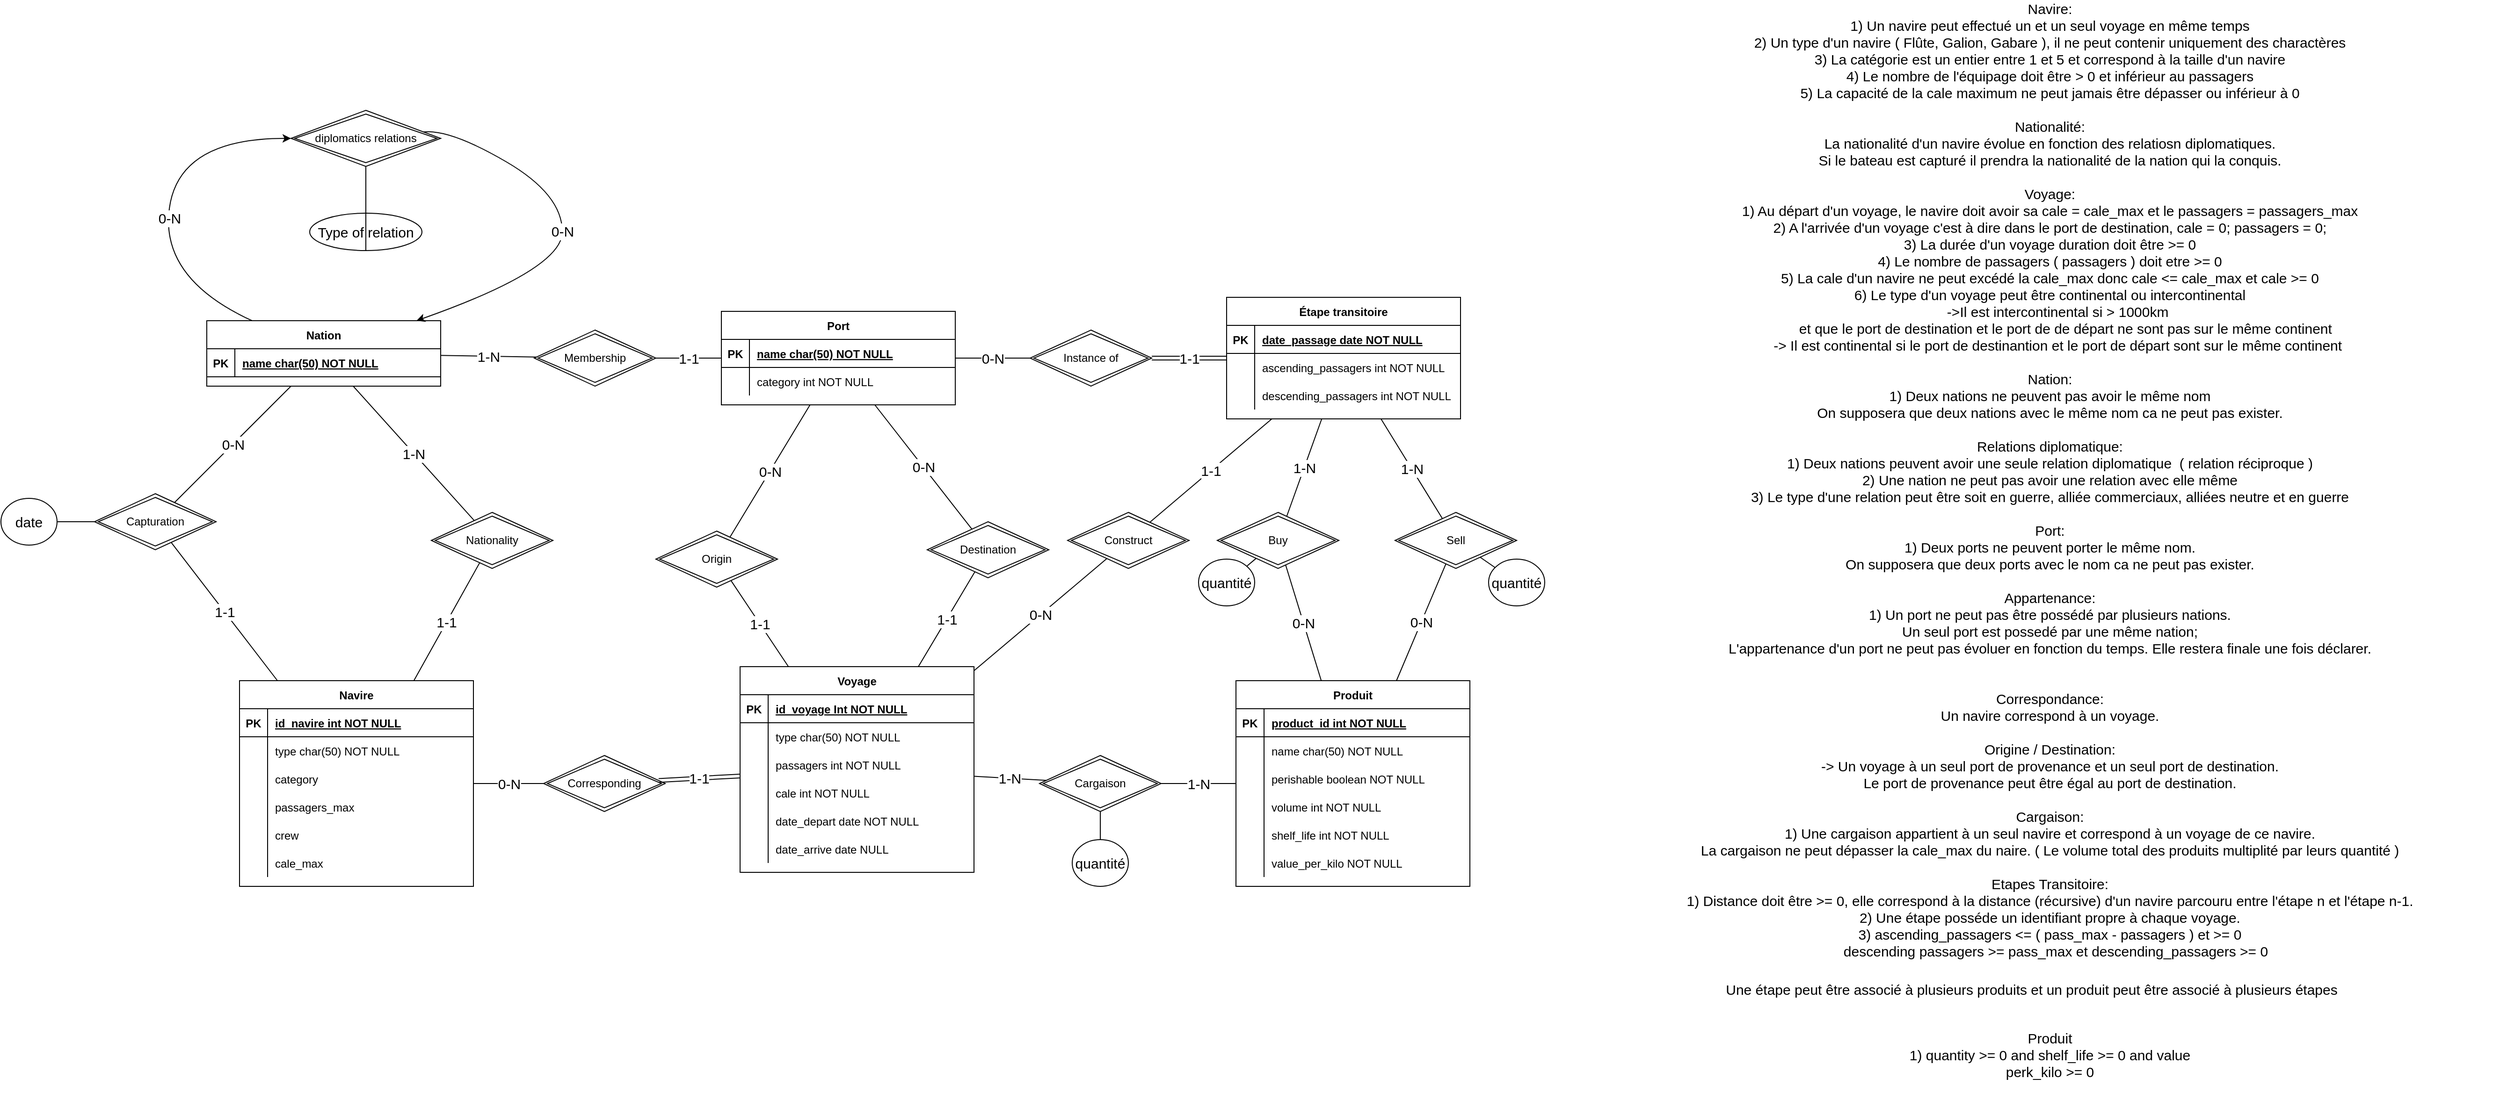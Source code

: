 <mxfile version="17.4.6" type="github">
  <diagram id="R2lEEEUBdFMjLlhIrx00" name="Page-1">
    <mxGraphModel dx="2302" dy="974" grid="1" gridSize="10" guides="1" tooltips="1" connect="1" arrows="1" fold="1" page="0" pageScale="1" pageWidth="850" pageHeight="1100" math="0" shadow="0" extFonts="Permanent Marker^https://fonts.googleapis.com/css?family=Permanent+Marker">
      <root>
        <mxCell id="0" />
        <mxCell id="1" parent="0" />
        <mxCell id="C-vyLk0tnHw3VtMMgP7b-2" value="Produit" style="shape=table;startSize=30;container=1;collapsible=1;childLayout=tableLayout;fixedRows=1;rowLines=0;fontStyle=1;align=center;resizeLast=1;" parent="1" vertex="1">
          <mxGeometry x="1090" y="870" width="250" height="220" as="geometry" />
        </mxCell>
        <mxCell id="C-vyLk0tnHw3VtMMgP7b-3" value="" style="shape=partialRectangle;collapsible=0;dropTarget=0;pointerEvents=0;fillColor=none;points=[[0,0.5],[1,0.5]];portConstraint=eastwest;top=0;left=0;right=0;bottom=1;" parent="C-vyLk0tnHw3VtMMgP7b-2" vertex="1">
          <mxGeometry y="30" width="250" height="30" as="geometry" />
        </mxCell>
        <mxCell id="C-vyLk0tnHw3VtMMgP7b-4" value="PK" style="shape=partialRectangle;overflow=hidden;connectable=0;fillColor=none;top=0;left=0;bottom=0;right=0;fontStyle=1;" parent="C-vyLk0tnHw3VtMMgP7b-3" vertex="1">
          <mxGeometry width="30" height="30" as="geometry">
            <mxRectangle width="30" height="30" as="alternateBounds" />
          </mxGeometry>
        </mxCell>
        <mxCell id="C-vyLk0tnHw3VtMMgP7b-5" value="product_id int NOT NULL " style="shape=partialRectangle;overflow=hidden;connectable=0;fillColor=none;top=0;left=0;bottom=0;right=0;align=left;spacingLeft=6;fontStyle=5;" parent="C-vyLk0tnHw3VtMMgP7b-3" vertex="1">
          <mxGeometry x="30" width="220" height="30" as="geometry">
            <mxRectangle width="220" height="30" as="alternateBounds" />
          </mxGeometry>
        </mxCell>
        <mxCell id="C-vyLk0tnHw3VtMMgP7b-6" value="" style="shape=partialRectangle;collapsible=0;dropTarget=0;pointerEvents=0;fillColor=none;points=[[0,0.5],[1,0.5]];portConstraint=eastwest;top=0;left=0;right=0;bottom=0;" parent="C-vyLk0tnHw3VtMMgP7b-2" vertex="1">
          <mxGeometry y="60" width="250" height="30" as="geometry" />
        </mxCell>
        <mxCell id="C-vyLk0tnHw3VtMMgP7b-7" value="" style="shape=partialRectangle;overflow=hidden;connectable=0;fillColor=none;top=0;left=0;bottom=0;right=0;" parent="C-vyLk0tnHw3VtMMgP7b-6" vertex="1">
          <mxGeometry width="30" height="30" as="geometry">
            <mxRectangle width="30" height="30" as="alternateBounds" />
          </mxGeometry>
        </mxCell>
        <mxCell id="C-vyLk0tnHw3VtMMgP7b-8" value="name char(50) NOT NULL" style="shape=partialRectangle;overflow=hidden;connectable=0;fillColor=none;top=0;left=0;bottom=0;right=0;align=left;spacingLeft=6;" parent="C-vyLk0tnHw3VtMMgP7b-6" vertex="1">
          <mxGeometry x="30" width="220" height="30" as="geometry">
            <mxRectangle width="220" height="30" as="alternateBounds" />
          </mxGeometry>
        </mxCell>
        <mxCell id="C-vyLk0tnHw3VtMMgP7b-9" value="" style="shape=partialRectangle;collapsible=0;dropTarget=0;pointerEvents=0;fillColor=none;points=[[0,0.5],[1,0.5]];portConstraint=eastwest;top=0;left=0;right=0;bottom=0;" parent="C-vyLk0tnHw3VtMMgP7b-2" vertex="1">
          <mxGeometry y="90" width="250" height="30" as="geometry" />
        </mxCell>
        <mxCell id="C-vyLk0tnHw3VtMMgP7b-10" value="" style="shape=partialRectangle;overflow=hidden;connectable=0;fillColor=none;top=0;left=0;bottom=0;right=0;" parent="C-vyLk0tnHw3VtMMgP7b-9" vertex="1">
          <mxGeometry width="30" height="30" as="geometry">
            <mxRectangle width="30" height="30" as="alternateBounds" />
          </mxGeometry>
        </mxCell>
        <mxCell id="C-vyLk0tnHw3VtMMgP7b-11" value="perishable boolean NOT NULL" style="shape=partialRectangle;overflow=hidden;connectable=0;fillColor=none;top=0;left=0;bottom=0;right=0;align=left;spacingLeft=6;" parent="C-vyLk0tnHw3VtMMgP7b-9" vertex="1">
          <mxGeometry x="30" width="220" height="30" as="geometry">
            <mxRectangle width="220" height="30" as="alternateBounds" />
          </mxGeometry>
        </mxCell>
        <mxCell id="wA-Fw6PWU3j-bRVQ1RBi-14" style="shape=partialRectangle;collapsible=0;dropTarget=0;pointerEvents=0;fillColor=none;points=[[0,0.5],[1,0.5]];portConstraint=eastwest;top=0;left=0;right=0;bottom=0;" parent="C-vyLk0tnHw3VtMMgP7b-2" vertex="1">
          <mxGeometry y="120" width="250" height="30" as="geometry" />
        </mxCell>
        <mxCell id="wA-Fw6PWU3j-bRVQ1RBi-15" style="shape=partialRectangle;overflow=hidden;connectable=0;fillColor=none;top=0;left=0;bottom=0;right=0;" parent="wA-Fw6PWU3j-bRVQ1RBi-14" vertex="1">
          <mxGeometry width="30" height="30" as="geometry">
            <mxRectangle width="30" height="30" as="alternateBounds" />
          </mxGeometry>
        </mxCell>
        <mxCell id="wA-Fw6PWU3j-bRVQ1RBi-16" value="volume int NOT NULL" style="shape=partialRectangle;overflow=hidden;connectable=0;fillColor=none;top=0;left=0;bottom=0;right=0;align=left;spacingLeft=6;" parent="wA-Fw6PWU3j-bRVQ1RBi-14" vertex="1">
          <mxGeometry x="30" width="220" height="30" as="geometry">
            <mxRectangle width="220" height="30" as="alternateBounds" />
          </mxGeometry>
        </mxCell>
        <mxCell id="wA-Fw6PWU3j-bRVQ1RBi-17" style="shape=partialRectangle;collapsible=0;dropTarget=0;pointerEvents=0;fillColor=none;points=[[0,0.5],[1,0.5]];portConstraint=eastwest;top=0;left=0;right=0;bottom=0;" parent="C-vyLk0tnHw3VtMMgP7b-2" vertex="1">
          <mxGeometry y="150" width="250" height="30" as="geometry" />
        </mxCell>
        <mxCell id="wA-Fw6PWU3j-bRVQ1RBi-18" style="shape=partialRectangle;overflow=hidden;connectable=0;fillColor=none;top=0;left=0;bottom=0;right=0;" parent="wA-Fw6PWU3j-bRVQ1RBi-17" vertex="1">
          <mxGeometry width="30" height="30" as="geometry">
            <mxRectangle width="30" height="30" as="alternateBounds" />
          </mxGeometry>
        </mxCell>
        <mxCell id="wA-Fw6PWU3j-bRVQ1RBi-19" value="shelf_life int NOT NULL" style="shape=partialRectangle;overflow=hidden;connectable=0;fillColor=none;top=0;left=0;bottom=0;right=0;align=left;spacingLeft=6;" parent="wA-Fw6PWU3j-bRVQ1RBi-17" vertex="1">
          <mxGeometry x="30" width="220" height="30" as="geometry">
            <mxRectangle width="220" height="30" as="alternateBounds" />
          </mxGeometry>
        </mxCell>
        <mxCell id="wA-Fw6PWU3j-bRVQ1RBi-20" style="shape=partialRectangle;collapsible=0;dropTarget=0;pointerEvents=0;fillColor=none;points=[[0,0.5],[1,0.5]];portConstraint=eastwest;top=0;left=0;right=0;bottom=0;" parent="C-vyLk0tnHw3VtMMgP7b-2" vertex="1">
          <mxGeometry y="180" width="250" height="30" as="geometry" />
        </mxCell>
        <mxCell id="wA-Fw6PWU3j-bRVQ1RBi-21" style="shape=partialRectangle;overflow=hidden;connectable=0;fillColor=none;top=0;left=0;bottom=0;right=0;" parent="wA-Fw6PWU3j-bRVQ1RBi-20" vertex="1">
          <mxGeometry width="30" height="30" as="geometry">
            <mxRectangle width="30" height="30" as="alternateBounds" />
          </mxGeometry>
        </mxCell>
        <mxCell id="wA-Fw6PWU3j-bRVQ1RBi-22" value="value_per_kilo NOT NULL" style="shape=partialRectangle;overflow=hidden;connectable=0;fillColor=none;top=0;left=0;bottom=0;right=0;align=left;spacingLeft=6;" parent="wA-Fw6PWU3j-bRVQ1RBi-20" vertex="1">
          <mxGeometry x="30" width="220" height="30" as="geometry">
            <mxRectangle width="220" height="30" as="alternateBounds" />
          </mxGeometry>
        </mxCell>
        <mxCell id="C-vyLk0tnHw3VtMMgP7b-13" value="Voyage" style="shape=table;startSize=30;container=1;collapsible=1;childLayout=tableLayout;fixedRows=1;rowLines=0;fontStyle=1;align=center;resizeLast=1;" parent="1" vertex="1">
          <mxGeometry x="560" y="855" width="250" height="220" as="geometry" />
        </mxCell>
        <mxCell id="C-vyLk0tnHw3VtMMgP7b-14" value="" style="shape=partialRectangle;collapsible=0;dropTarget=0;pointerEvents=0;fillColor=none;points=[[0,0.5],[1,0.5]];portConstraint=eastwest;top=0;left=0;right=0;bottom=1;" parent="C-vyLk0tnHw3VtMMgP7b-13" vertex="1">
          <mxGeometry y="30" width="250" height="30" as="geometry" />
        </mxCell>
        <mxCell id="C-vyLk0tnHw3VtMMgP7b-15" value="PK" style="shape=partialRectangle;overflow=hidden;connectable=0;fillColor=none;top=0;left=0;bottom=0;right=0;fontStyle=1;" parent="C-vyLk0tnHw3VtMMgP7b-14" vertex="1">
          <mxGeometry width="30" height="30" as="geometry">
            <mxRectangle width="30" height="30" as="alternateBounds" />
          </mxGeometry>
        </mxCell>
        <mxCell id="C-vyLk0tnHw3VtMMgP7b-16" value="id_voyage Int NOT NULL" style="shape=partialRectangle;overflow=hidden;connectable=0;fillColor=none;top=0;left=0;bottom=0;right=0;align=left;spacingLeft=6;fontStyle=5;" parent="C-vyLk0tnHw3VtMMgP7b-14" vertex="1">
          <mxGeometry x="30" width="220" height="30" as="geometry">
            <mxRectangle width="220" height="30" as="alternateBounds" />
          </mxGeometry>
        </mxCell>
        <mxCell id="C-vyLk0tnHw3VtMMgP7b-17" value="" style="shape=partialRectangle;collapsible=0;dropTarget=0;pointerEvents=0;fillColor=none;points=[[0,0.5],[1,0.5]];portConstraint=eastwest;top=0;left=0;right=0;bottom=0;" parent="C-vyLk0tnHw3VtMMgP7b-13" vertex="1">
          <mxGeometry y="60" width="250" height="30" as="geometry" />
        </mxCell>
        <mxCell id="C-vyLk0tnHw3VtMMgP7b-18" value="" style="shape=partialRectangle;overflow=hidden;connectable=0;fillColor=none;top=0;left=0;bottom=0;right=0;" parent="C-vyLk0tnHw3VtMMgP7b-17" vertex="1">
          <mxGeometry width="30" height="30" as="geometry">
            <mxRectangle width="30" height="30" as="alternateBounds" />
          </mxGeometry>
        </mxCell>
        <mxCell id="C-vyLk0tnHw3VtMMgP7b-19" value="type char(50) NOT NULL" style="shape=partialRectangle;overflow=hidden;connectable=0;fillColor=none;top=0;left=0;bottom=0;right=0;align=left;spacingLeft=6;" parent="C-vyLk0tnHw3VtMMgP7b-17" vertex="1">
          <mxGeometry x="30" width="220" height="30" as="geometry">
            <mxRectangle width="220" height="30" as="alternateBounds" />
          </mxGeometry>
        </mxCell>
        <mxCell id="wA-Fw6PWU3j-bRVQ1RBi-127" style="shape=partialRectangle;collapsible=0;dropTarget=0;pointerEvents=0;fillColor=none;points=[[0,0.5],[1,0.5]];portConstraint=eastwest;top=0;left=0;right=0;bottom=0;" parent="C-vyLk0tnHw3VtMMgP7b-13" vertex="1">
          <mxGeometry y="90" width="250" height="30" as="geometry" />
        </mxCell>
        <mxCell id="wA-Fw6PWU3j-bRVQ1RBi-128" style="shape=partialRectangle;overflow=hidden;connectable=0;fillColor=none;top=0;left=0;bottom=0;right=0;" parent="wA-Fw6PWU3j-bRVQ1RBi-127" vertex="1">
          <mxGeometry width="30" height="30" as="geometry">
            <mxRectangle width="30" height="30" as="alternateBounds" />
          </mxGeometry>
        </mxCell>
        <mxCell id="wA-Fw6PWU3j-bRVQ1RBi-129" value="passagers int NOT NULL" style="shape=partialRectangle;overflow=hidden;connectable=0;fillColor=none;top=0;left=0;bottom=0;right=0;align=left;spacingLeft=6;" parent="wA-Fw6PWU3j-bRVQ1RBi-127" vertex="1">
          <mxGeometry x="30" width="220" height="30" as="geometry">
            <mxRectangle width="220" height="30" as="alternateBounds" />
          </mxGeometry>
        </mxCell>
        <mxCell id="wA-Fw6PWU3j-bRVQ1RBi-130" style="shape=partialRectangle;collapsible=0;dropTarget=0;pointerEvents=0;fillColor=none;points=[[0,0.5],[1,0.5]];portConstraint=eastwest;top=0;left=0;right=0;bottom=0;" parent="C-vyLk0tnHw3VtMMgP7b-13" vertex="1">
          <mxGeometry y="120" width="250" height="30" as="geometry" />
        </mxCell>
        <mxCell id="wA-Fw6PWU3j-bRVQ1RBi-131" style="shape=partialRectangle;overflow=hidden;connectable=0;fillColor=none;top=0;left=0;bottom=0;right=0;" parent="wA-Fw6PWU3j-bRVQ1RBi-130" vertex="1">
          <mxGeometry width="30" height="30" as="geometry">
            <mxRectangle width="30" height="30" as="alternateBounds" />
          </mxGeometry>
        </mxCell>
        <mxCell id="wA-Fw6PWU3j-bRVQ1RBi-132" value="cale int NOT NULL" style="shape=partialRectangle;overflow=hidden;connectable=0;fillColor=none;top=0;left=0;bottom=0;right=0;align=left;spacingLeft=6;" parent="wA-Fw6PWU3j-bRVQ1RBi-130" vertex="1">
          <mxGeometry x="30" width="220" height="30" as="geometry">
            <mxRectangle width="220" height="30" as="alternateBounds" />
          </mxGeometry>
        </mxCell>
        <mxCell id="AcvyB9s8nXVCZaqWvQod-1" style="shape=partialRectangle;collapsible=0;dropTarget=0;pointerEvents=0;fillColor=none;points=[[0,0.5],[1,0.5]];portConstraint=eastwest;top=0;left=0;right=0;bottom=0;" parent="C-vyLk0tnHw3VtMMgP7b-13" vertex="1">
          <mxGeometry y="150" width="250" height="30" as="geometry" />
        </mxCell>
        <mxCell id="AcvyB9s8nXVCZaqWvQod-2" style="shape=partialRectangle;overflow=hidden;connectable=0;fillColor=none;top=0;left=0;bottom=0;right=0;" parent="AcvyB9s8nXVCZaqWvQod-1" vertex="1">
          <mxGeometry width="30" height="30" as="geometry">
            <mxRectangle width="30" height="30" as="alternateBounds" />
          </mxGeometry>
        </mxCell>
        <mxCell id="AcvyB9s8nXVCZaqWvQod-3" value="date_depart date NOT NULL" style="shape=partialRectangle;overflow=hidden;connectable=0;fillColor=none;top=0;left=0;bottom=0;right=0;align=left;spacingLeft=6;" parent="AcvyB9s8nXVCZaqWvQod-1" vertex="1">
          <mxGeometry x="30" width="220" height="30" as="geometry">
            <mxRectangle width="220" height="30" as="alternateBounds" />
          </mxGeometry>
        </mxCell>
        <mxCell id="AcvyB9s8nXVCZaqWvQod-4" style="shape=partialRectangle;collapsible=0;dropTarget=0;pointerEvents=0;fillColor=none;points=[[0,0.5],[1,0.5]];portConstraint=eastwest;top=0;left=0;right=0;bottom=0;" parent="C-vyLk0tnHw3VtMMgP7b-13" vertex="1">
          <mxGeometry y="180" width="250" height="30" as="geometry" />
        </mxCell>
        <mxCell id="AcvyB9s8nXVCZaqWvQod-5" style="shape=partialRectangle;overflow=hidden;connectable=0;fillColor=none;top=0;left=0;bottom=0;right=0;" parent="AcvyB9s8nXVCZaqWvQod-4" vertex="1">
          <mxGeometry width="30" height="30" as="geometry">
            <mxRectangle width="30" height="30" as="alternateBounds" />
          </mxGeometry>
        </mxCell>
        <mxCell id="AcvyB9s8nXVCZaqWvQod-6" value="date_arrive date NULL" style="shape=partialRectangle;overflow=hidden;connectable=0;fillColor=none;top=0;left=0;bottom=0;right=0;align=left;spacingLeft=6;" parent="AcvyB9s8nXVCZaqWvQod-4" vertex="1">
          <mxGeometry x="30" width="220" height="30" as="geometry">
            <mxRectangle width="220" height="30" as="alternateBounds" />
          </mxGeometry>
        </mxCell>
        <mxCell id="C-vyLk0tnHw3VtMMgP7b-23" value="Navire" style="shape=table;startSize=30;container=1;collapsible=1;childLayout=tableLayout;fixedRows=1;rowLines=0;fontStyle=1;align=center;resizeLast=1;" parent="1" vertex="1">
          <mxGeometry x="25" y="870" width="250" height="220" as="geometry" />
        </mxCell>
        <mxCell id="C-vyLk0tnHw3VtMMgP7b-24" value="" style="shape=partialRectangle;collapsible=0;dropTarget=0;pointerEvents=0;fillColor=none;points=[[0,0.5],[1,0.5]];portConstraint=eastwest;top=0;left=0;right=0;bottom=1;" parent="C-vyLk0tnHw3VtMMgP7b-23" vertex="1">
          <mxGeometry y="30" width="250" height="30" as="geometry" />
        </mxCell>
        <mxCell id="C-vyLk0tnHw3VtMMgP7b-25" value="PK" style="shape=partialRectangle;overflow=hidden;connectable=0;fillColor=none;top=0;left=0;bottom=0;right=0;fontStyle=1;" parent="C-vyLk0tnHw3VtMMgP7b-24" vertex="1">
          <mxGeometry width="30" height="30" as="geometry">
            <mxRectangle width="30" height="30" as="alternateBounds" />
          </mxGeometry>
        </mxCell>
        <mxCell id="C-vyLk0tnHw3VtMMgP7b-26" value="id_navire int NOT NULL " style="shape=partialRectangle;overflow=hidden;connectable=0;fillColor=none;top=0;left=0;bottom=0;right=0;align=left;spacingLeft=6;fontStyle=5;" parent="C-vyLk0tnHw3VtMMgP7b-24" vertex="1">
          <mxGeometry x="30" width="220" height="30" as="geometry">
            <mxRectangle width="220" height="30" as="alternateBounds" />
          </mxGeometry>
        </mxCell>
        <mxCell id="C-vyLk0tnHw3VtMMgP7b-27" value="" style="shape=partialRectangle;collapsible=0;dropTarget=0;pointerEvents=0;fillColor=none;points=[[0,0.5],[1,0.5]];portConstraint=eastwest;top=0;left=0;right=0;bottom=0;" parent="C-vyLk0tnHw3VtMMgP7b-23" vertex="1">
          <mxGeometry y="60" width="250" height="30" as="geometry" />
        </mxCell>
        <mxCell id="C-vyLk0tnHw3VtMMgP7b-28" value="" style="shape=partialRectangle;overflow=hidden;connectable=0;fillColor=none;top=0;left=0;bottom=0;right=0;" parent="C-vyLk0tnHw3VtMMgP7b-27" vertex="1">
          <mxGeometry width="30" height="30" as="geometry">
            <mxRectangle width="30" height="30" as="alternateBounds" />
          </mxGeometry>
        </mxCell>
        <mxCell id="C-vyLk0tnHw3VtMMgP7b-29" value="type char(50) NOT NULL" style="shape=partialRectangle;overflow=hidden;connectable=0;fillColor=none;top=0;left=0;bottom=0;right=0;align=left;spacingLeft=6;" parent="C-vyLk0tnHw3VtMMgP7b-27" vertex="1">
          <mxGeometry x="30" width="220" height="30" as="geometry">
            <mxRectangle width="220" height="30" as="alternateBounds" />
          </mxGeometry>
        </mxCell>
        <mxCell id="wA-Fw6PWU3j-bRVQ1RBi-1" style="shape=partialRectangle;collapsible=0;dropTarget=0;pointerEvents=0;fillColor=none;points=[[0,0.5],[1,0.5]];portConstraint=eastwest;top=0;left=0;right=0;bottom=0;" parent="C-vyLk0tnHw3VtMMgP7b-23" vertex="1">
          <mxGeometry y="90" width="250" height="30" as="geometry" />
        </mxCell>
        <mxCell id="wA-Fw6PWU3j-bRVQ1RBi-2" style="shape=partialRectangle;overflow=hidden;connectable=0;fillColor=none;top=0;left=0;bottom=0;right=0;" parent="wA-Fw6PWU3j-bRVQ1RBi-1" vertex="1">
          <mxGeometry width="30" height="30" as="geometry">
            <mxRectangle width="30" height="30" as="alternateBounds" />
          </mxGeometry>
        </mxCell>
        <mxCell id="wA-Fw6PWU3j-bRVQ1RBi-3" value="category" style="shape=partialRectangle;overflow=hidden;connectable=0;fillColor=none;top=0;left=0;bottom=0;right=0;align=left;spacingLeft=6;" parent="wA-Fw6PWU3j-bRVQ1RBi-1" vertex="1">
          <mxGeometry x="30" width="220" height="30" as="geometry">
            <mxRectangle width="220" height="30" as="alternateBounds" />
          </mxGeometry>
        </mxCell>
        <mxCell id="wA-Fw6PWU3j-bRVQ1RBi-4" style="shape=partialRectangle;collapsible=0;dropTarget=0;pointerEvents=0;fillColor=none;points=[[0,0.5],[1,0.5]];portConstraint=eastwest;top=0;left=0;right=0;bottom=0;" parent="C-vyLk0tnHw3VtMMgP7b-23" vertex="1">
          <mxGeometry y="120" width="250" height="30" as="geometry" />
        </mxCell>
        <mxCell id="wA-Fw6PWU3j-bRVQ1RBi-5" style="shape=partialRectangle;overflow=hidden;connectable=0;fillColor=none;top=0;left=0;bottom=0;right=0;" parent="wA-Fw6PWU3j-bRVQ1RBi-4" vertex="1">
          <mxGeometry width="30" height="30" as="geometry">
            <mxRectangle width="30" height="30" as="alternateBounds" />
          </mxGeometry>
        </mxCell>
        <mxCell id="wA-Fw6PWU3j-bRVQ1RBi-6" value="passagers_max" style="shape=partialRectangle;overflow=hidden;connectable=0;fillColor=none;top=0;left=0;bottom=0;right=0;align=left;spacingLeft=6;" parent="wA-Fw6PWU3j-bRVQ1RBi-4" vertex="1">
          <mxGeometry x="30" width="220" height="30" as="geometry">
            <mxRectangle width="220" height="30" as="alternateBounds" />
          </mxGeometry>
        </mxCell>
        <mxCell id="wA-Fw6PWU3j-bRVQ1RBi-7" style="shape=partialRectangle;collapsible=0;dropTarget=0;pointerEvents=0;fillColor=none;points=[[0,0.5],[1,0.5]];portConstraint=eastwest;top=0;left=0;right=0;bottom=0;" parent="C-vyLk0tnHw3VtMMgP7b-23" vertex="1">
          <mxGeometry y="150" width="250" height="30" as="geometry" />
        </mxCell>
        <mxCell id="wA-Fw6PWU3j-bRVQ1RBi-8" style="shape=partialRectangle;overflow=hidden;connectable=0;fillColor=none;top=0;left=0;bottom=0;right=0;" parent="wA-Fw6PWU3j-bRVQ1RBi-7" vertex="1">
          <mxGeometry width="30" height="30" as="geometry">
            <mxRectangle width="30" height="30" as="alternateBounds" />
          </mxGeometry>
        </mxCell>
        <mxCell id="wA-Fw6PWU3j-bRVQ1RBi-9" value="crew" style="shape=partialRectangle;overflow=hidden;connectable=0;fillColor=none;top=0;left=0;bottom=0;right=0;align=left;spacingLeft=6;" parent="wA-Fw6PWU3j-bRVQ1RBi-7" vertex="1">
          <mxGeometry x="30" width="220" height="30" as="geometry">
            <mxRectangle width="220" height="30" as="alternateBounds" />
          </mxGeometry>
        </mxCell>
        <mxCell id="wA-Fw6PWU3j-bRVQ1RBi-10" style="shape=partialRectangle;collapsible=0;dropTarget=0;pointerEvents=0;fillColor=none;points=[[0,0.5],[1,0.5]];portConstraint=eastwest;top=0;left=0;right=0;bottom=0;" parent="C-vyLk0tnHw3VtMMgP7b-23" vertex="1">
          <mxGeometry y="180" width="250" height="30" as="geometry" />
        </mxCell>
        <mxCell id="wA-Fw6PWU3j-bRVQ1RBi-11" style="shape=partialRectangle;overflow=hidden;connectable=0;fillColor=none;top=0;left=0;bottom=0;right=0;" parent="wA-Fw6PWU3j-bRVQ1RBi-10" vertex="1">
          <mxGeometry width="30" height="30" as="geometry">
            <mxRectangle width="30" height="30" as="alternateBounds" />
          </mxGeometry>
        </mxCell>
        <mxCell id="wA-Fw6PWU3j-bRVQ1RBi-12" value="cale_max" style="shape=partialRectangle;overflow=hidden;connectable=0;fillColor=none;top=0;left=0;bottom=0;right=0;align=left;spacingLeft=6;" parent="wA-Fw6PWU3j-bRVQ1RBi-10" vertex="1">
          <mxGeometry x="30" width="220" height="30" as="geometry">
            <mxRectangle width="220" height="30" as="alternateBounds" />
          </mxGeometry>
        </mxCell>
        <mxCell id="wA-Fw6PWU3j-bRVQ1RBi-26" value="Port" style="shape=table;startSize=30;container=1;collapsible=1;childLayout=tableLayout;fixedRows=1;rowLines=0;fontStyle=1;align=center;resizeLast=1;" parent="1" vertex="1">
          <mxGeometry x="540" y="475" width="250" height="100" as="geometry" />
        </mxCell>
        <mxCell id="wA-Fw6PWU3j-bRVQ1RBi-27" value="" style="shape=partialRectangle;collapsible=0;dropTarget=0;pointerEvents=0;fillColor=none;points=[[0,0.5],[1,0.5]];portConstraint=eastwest;top=0;left=0;right=0;bottom=1;" parent="wA-Fw6PWU3j-bRVQ1RBi-26" vertex="1">
          <mxGeometry y="30" width="250" height="30" as="geometry" />
        </mxCell>
        <mxCell id="wA-Fw6PWU3j-bRVQ1RBi-28" value="PK" style="shape=partialRectangle;overflow=hidden;connectable=0;fillColor=none;top=0;left=0;bottom=0;right=0;fontStyle=1;" parent="wA-Fw6PWU3j-bRVQ1RBi-27" vertex="1">
          <mxGeometry width="30" height="30" as="geometry">
            <mxRectangle width="30" height="30" as="alternateBounds" />
          </mxGeometry>
        </mxCell>
        <mxCell id="wA-Fw6PWU3j-bRVQ1RBi-29" value="name char(50) NOT NULL " style="shape=partialRectangle;overflow=hidden;connectable=0;fillColor=none;top=0;left=0;bottom=0;right=0;align=left;spacingLeft=6;fontStyle=5;" parent="wA-Fw6PWU3j-bRVQ1RBi-27" vertex="1">
          <mxGeometry x="30" width="220" height="30" as="geometry">
            <mxRectangle width="220" height="30" as="alternateBounds" />
          </mxGeometry>
        </mxCell>
        <mxCell id="wA-Fw6PWU3j-bRVQ1RBi-33" value="" style="shape=partialRectangle;collapsible=0;dropTarget=0;pointerEvents=0;fillColor=none;points=[[0,0.5],[1,0.5]];portConstraint=eastwest;top=0;left=0;right=0;bottom=0;" parent="wA-Fw6PWU3j-bRVQ1RBi-26" vertex="1">
          <mxGeometry y="60" width="250" height="30" as="geometry" />
        </mxCell>
        <mxCell id="wA-Fw6PWU3j-bRVQ1RBi-34" value="" style="shape=partialRectangle;overflow=hidden;connectable=0;fillColor=none;top=0;left=0;bottom=0;right=0;" parent="wA-Fw6PWU3j-bRVQ1RBi-33" vertex="1">
          <mxGeometry width="30" height="30" as="geometry">
            <mxRectangle width="30" height="30" as="alternateBounds" />
          </mxGeometry>
        </mxCell>
        <mxCell id="wA-Fw6PWU3j-bRVQ1RBi-35" value="category int NOT NULL" style="shape=partialRectangle;overflow=hidden;connectable=0;fillColor=none;top=0;left=0;bottom=0;right=0;align=left;spacingLeft=6;" parent="wA-Fw6PWU3j-bRVQ1RBi-33" vertex="1">
          <mxGeometry x="30" width="220" height="30" as="geometry">
            <mxRectangle width="220" height="30" as="alternateBounds" />
          </mxGeometry>
        </mxCell>
        <mxCell id="wA-Fw6PWU3j-bRVQ1RBi-36" value="Étape transitoire" style="shape=table;startSize=30;container=1;collapsible=1;childLayout=tableLayout;fixedRows=1;rowLines=0;fontStyle=1;align=center;resizeLast=1;" parent="1" vertex="1">
          <mxGeometry x="1080" y="460" width="250" height="130" as="geometry" />
        </mxCell>
        <mxCell id="wA-Fw6PWU3j-bRVQ1RBi-37" value="" style="shape=partialRectangle;collapsible=0;dropTarget=0;pointerEvents=0;fillColor=none;points=[[0,0.5],[1,0.5]];portConstraint=eastwest;top=0;left=0;right=0;bottom=1;" parent="wA-Fw6PWU3j-bRVQ1RBi-36" vertex="1">
          <mxGeometry y="30" width="250" height="30" as="geometry" />
        </mxCell>
        <mxCell id="wA-Fw6PWU3j-bRVQ1RBi-38" value="PK" style="shape=partialRectangle;overflow=hidden;connectable=0;fillColor=none;top=0;left=0;bottom=0;right=0;fontStyle=1;" parent="wA-Fw6PWU3j-bRVQ1RBi-37" vertex="1">
          <mxGeometry width="30" height="30" as="geometry">
            <mxRectangle width="30" height="30" as="alternateBounds" />
          </mxGeometry>
        </mxCell>
        <mxCell id="wA-Fw6PWU3j-bRVQ1RBi-39" value="date_passage date NOT NULL " style="shape=partialRectangle;overflow=hidden;connectable=0;fillColor=none;top=0;left=0;bottom=0;right=0;align=left;spacingLeft=6;fontStyle=5;" parent="wA-Fw6PWU3j-bRVQ1RBi-37" vertex="1">
          <mxGeometry x="30" width="220" height="30" as="geometry">
            <mxRectangle width="220" height="30" as="alternateBounds" />
          </mxGeometry>
        </mxCell>
        <mxCell id="wA-Fw6PWU3j-bRVQ1RBi-43" value="" style="shape=partialRectangle;collapsible=0;dropTarget=0;pointerEvents=0;fillColor=none;points=[[0,0.5],[1,0.5]];portConstraint=eastwest;top=0;left=0;right=0;bottom=0;" parent="wA-Fw6PWU3j-bRVQ1RBi-36" vertex="1">
          <mxGeometry y="60" width="250" height="30" as="geometry" />
        </mxCell>
        <mxCell id="wA-Fw6PWU3j-bRVQ1RBi-44" value="" style="shape=partialRectangle;overflow=hidden;connectable=0;fillColor=none;top=0;left=0;bottom=0;right=0;" parent="wA-Fw6PWU3j-bRVQ1RBi-43" vertex="1">
          <mxGeometry width="30" height="30" as="geometry">
            <mxRectangle width="30" height="30" as="alternateBounds" />
          </mxGeometry>
        </mxCell>
        <mxCell id="wA-Fw6PWU3j-bRVQ1RBi-45" value="ascending_passagers int NOT NULL" style="shape=partialRectangle;overflow=hidden;connectable=0;fillColor=none;top=0;left=0;bottom=0;right=0;align=left;spacingLeft=6;" parent="wA-Fw6PWU3j-bRVQ1RBi-43" vertex="1">
          <mxGeometry x="30" width="220" height="30" as="geometry">
            <mxRectangle width="220" height="30" as="alternateBounds" />
          </mxGeometry>
        </mxCell>
        <mxCell id="wA-Fw6PWU3j-bRVQ1RBi-46" style="shape=partialRectangle;collapsible=0;dropTarget=0;pointerEvents=0;fillColor=none;points=[[0,0.5],[1,0.5]];portConstraint=eastwest;top=0;left=0;right=0;bottom=0;" parent="wA-Fw6PWU3j-bRVQ1RBi-36" vertex="1">
          <mxGeometry y="90" width="250" height="30" as="geometry" />
        </mxCell>
        <mxCell id="wA-Fw6PWU3j-bRVQ1RBi-47" style="shape=partialRectangle;overflow=hidden;connectable=0;fillColor=none;top=0;left=0;bottom=0;right=0;" parent="wA-Fw6PWU3j-bRVQ1RBi-46" vertex="1">
          <mxGeometry width="30" height="30" as="geometry">
            <mxRectangle width="30" height="30" as="alternateBounds" />
          </mxGeometry>
        </mxCell>
        <mxCell id="wA-Fw6PWU3j-bRVQ1RBi-48" value="descending_passagers int NOT NULL" style="shape=partialRectangle;overflow=hidden;connectable=0;fillColor=none;top=0;left=0;bottom=0;right=0;align=left;spacingLeft=6;" parent="wA-Fw6PWU3j-bRVQ1RBi-46" vertex="1">
          <mxGeometry x="30" width="220" height="30" as="geometry">
            <mxRectangle width="220" height="30" as="alternateBounds" />
          </mxGeometry>
        </mxCell>
        <mxCell id="wA-Fw6PWU3j-bRVQ1RBi-55" value="Nation" style="shape=table;startSize=30;container=1;collapsible=1;childLayout=tableLayout;fixedRows=1;rowLines=0;fontStyle=1;align=center;resizeLast=1;" parent="1" vertex="1">
          <mxGeometry x="-10" y="485" width="250" height="70" as="geometry" />
        </mxCell>
        <mxCell id="wA-Fw6PWU3j-bRVQ1RBi-56" value="" style="shape=partialRectangle;collapsible=0;dropTarget=0;pointerEvents=0;fillColor=none;points=[[0,0.5],[1,0.5]];portConstraint=eastwest;top=0;left=0;right=0;bottom=1;" parent="wA-Fw6PWU3j-bRVQ1RBi-55" vertex="1">
          <mxGeometry y="30" width="250" height="30" as="geometry" />
        </mxCell>
        <mxCell id="wA-Fw6PWU3j-bRVQ1RBi-57" value="PK" style="shape=partialRectangle;overflow=hidden;connectable=0;fillColor=none;top=0;left=0;bottom=0;right=0;fontStyle=1;" parent="wA-Fw6PWU3j-bRVQ1RBi-56" vertex="1">
          <mxGeometry width="30" height="30" as="geometry">
            <mxRectangle width="30" height="30" as="alternateBounds" />
          </mxGeometry>
        </mxCell>
        <mxCell id="wA-Fw6PWU3j-bRVQ1RBi-58" value="name char(50) NOT NULL " style="shape=partialRectangle;overflow=hidden;connectable=0;fillColor=none;top=0;left=0;bottom=0;right=0;align=left;spacingLeft=6;fontStyle=5;" parent="wA-Fw6PWU3j-bRVQ1RBi-56" vertex="1">
          <mxGeometry x="30" width="220" height="30" as="geometry">
            <mxRectangle width="220" height="30" as="alternateBounds" />
          </mxGeometry>
        </mxCell>
        <mxCell id="wA-Fw6PWU3j-bRVQ1RBi-63" value="Membership" style="shape=rhombus;double=1;perimeter=rhombusPerimeter;whiteSpace=wrap;html=1;align=center;" parent="1" vertex="1">
          <mxGeometry x="340" y="495" width="130" height="60" as="geometry" />
        </mxCell>
        <mxCell id="wA-Fw6PWU3j-bRVQ1RBi-65" value="Corresponding" style="shape=rhombus;double=1;perimeter=rhombusPerimeter;whiteSpace=wrap;html=1;align=center;" parent="1" vertex="1">
          <mxGeometry x="350" y="950" width="130" height="60" as="geometry" />
        </mxCell>
        <mxCell id="wA-Fw6PWU3j-bRVQ1RBi-67" value="Instance of" style="shape=rhombus;double=1;perimeter=rhombusPerimeter;whiteSpace=wrap;html=1;align=center;" parent="1" vertex="1">
          <mxGeometry x="870" y="495" width="130" height="60" as="geometry" />
        </mxCell>
        <mxCell id="wA-Fw6PWU3j-bRVQ1RBi-68" value="diplomatics relations" style="shape=rhombus;double=1;perimeter=rhombusPerimeter;whiteSpace=wrap;html=1;align=center;" parent="1" vertex="1">
          <mxGeometry x="80" y="260" width="160" height="60" as="geometry" />
        </mxCell>
        <mxCell id="wA-Fw6PWU3j-bRVQ1RBi-80" value="&lt;font style=&quot;font-size: 15px&quot;&gt;1-1&lt;/font&gt;" style="shape=link;html=1;rounded=0;" parent="1" source="wA-Fw6PWU3j-bRVQ1RBi-65" target="C-vyLk0tnHw3VtMMgP7b-13" edge="1">
          <mxGeometry width="100" relative="1" as="geometry">
            <mxPoint x="350" y="610" as="sourcePoint" />
            <mxPoint x="450" y="610" as="targetPoint" />
          </mxGeometry>
        </mxCell>
        <mxCell id="wA-Fw6PWU3j-bRVQ1RBi-81" value="&lt;font style=&quot;font-size: 15px&quot;&gt;1-1&lt;/font&gt;" style="shape=link;html=1;rounded=0;" parent="1" source="wA-Fw6PWU3j-bRVQ1RBi-67" target="wA-Fw6PWU3j-bRVQ1RBi-36" edge="1">
          <mxGeometry width="100" relative="1" as="geometry">
            <mxPoint x="730" y="680" as="sourcePoint" />
            <mxPoint x="810" y="680" as="targetPoint" />
          </mxGeometry>
        </mxCell>
        <mxCell id="wA-Fw6PWU3j-bRVQ1RBi-92" value="" style="curved=1;endArrow=classic;html=1;rounded=0;" parent="1" source="wA-Fw6PWU3j-bRVQ1RBi-55" target="wA-Fw6PWU3j-bRVQ1RBi-68" edge="1">
          <mxGeometry width="50" height="50" relative="1" as="geometry">
            <mxPoint x="430" y="670" as="sourcePoint" />
            <mxPoint x="480" y="620" as="targetPoint" />
            <Array as="points">
              <mxPoint x="-60" y="440" />
              <mxPoint x="-40" y="290" />
            </Array>
          </mxGeometry>
        </mxCell>
        <mxCell id="wA-Fw6PWU3j-bRVQ1RBi-123" value="0-N" style="edgeLabel;html=1;align=center;verticalAlign=middle;resizable=0;points=[];fontSize=15;" parent="wA-Fw6PWU3j-bRVQ1RBi-92" vertex="1" connectable="0">
          <mxGeometry x="-0.084" y="-1" relative="1" as="geometry">
            <mxPoint as="offset" />
          </mxGeometry>
        </mxCell>
        <mxCell id="wA-Fw6PWU3j-bRVQ1RBi-93" value="&lt;font style=&quot;font-size: 15px&quot;&gt;0-N&lt;/font&gt;" style="curved=1;endArrow=classic;html=1;rounded=0;" parent="1" source="wA-Fw6PWU3j-bRVQ1RBi-68" target="wA-Fw6PWU3j-bRVQ1RBi-55" edge="1">
          <mxGeometry width="50" height="50" relative="1" as="geometry">
            <mxPoint x="360" y="400" as="sourcePoint" />
            <mxPoint x="381.434" y="223.837" as="targetPoint" />
            <Array as="points">
              <mxPoint x="250" y="280" />
              <mxPoint x="370" y="350" />
              <mxPoint x="370" y="430" />
            </Array>
          </mxGeometry>
        </mxCell>
        <mxCell id="wA-Fw6PWU3j-bRVQ1RBi-94" value="Nationality" style="shape=rhombus;double=1;perimeter=rhombusPerimeter;whiteSpace=wrap;html=1;align=center;" parent="1" vertex="1">
          <mxGeometry x="230" y="690" width="130" height="60" as="geometry" />
        </mxCell>
        <mxCell id="wA-Fw6PWU3j-bRVQ1RBi-104" value="Origin" style="shape=rhombus;double=1;perimeter=rhombusPerimeter;whiteSpace=wrap;html=1;align=center;" parent="1" vertex="1">
          <mxGeometry x="470" y="710" width="130" height="60" as="geometry" />
        </mxCell>
        <mxCell id="wA-Fw6PWU3j-bRVQ1RBi-105" value="Destination" style="shape=rhombus;double=1;perimeter=rhombusPerimeter;whiteSpace=wrap;html=1;align=center;" parent="1" vertex="1">
          <mxGeometry x="760" y="700" width="130" height="60" as="geometry" />
        </mxCell>
        <mxCell id="wA-Fw6PWU3j-bRVQ1RBi-125" value="Type of relation" style="ellipse;whiteSpace=wrap;html=1;fontSize=15;" parent="1" vertex="1">
          <mxGeometry x="100" y="370" width="120" height="40" as="geometry" />
        </mxCell>
        <mxCell id="wA-Fw6PWU3j-bRVQ1RBi-126" value="" style="endArrow=none;html=1;rounded=0;fontSize=15;exitX=0.5;exitY=1;exitDx=0;exitDy=0;" parent="1" source="wA-Fw6PWU3j-bRVQ1RBi-125" target="wA-Fw6PWU3j-bRVQ1RBi-68" edge="1">
          <mxGeometry width="50" height="50" relative="1" as="geometry">
            <mxPoint x="620" y="630" as="sourcePoint" />
            <mxPoint x="670" y="580" as="targetPoint" />
          </mxGeometry>
        </mxCell>
        <mxCell id="wA-Fw6PWU3j-bRVQ1RBi-148" value="Navire:&#xa;1) Un navire peut effectué un et un seul voyage en même temps&#xa;2) Un type d&#39;un navire ( Flûte, Galion, Gabare ), il ne peut contenir uniquement des charactères&#xa;3) La catégorie est un entier entre 1 et 5 et correspond à la taille d&#39;un navire&#xa;4) Le nombre de l&#39;équipage doit être &gt; 0 et inférieur au passagers&#xa;5) La capacité de la cale maximum ne peut jamais être dépasser ou inférieur à 0&#xa;&#xa;Nationalité:&#xa;La nationalité d&#39;un navire évolue en fonction des relatiosn diplomatiques.&#xa;Si le bateau est capturé il prendra la nationalité de la nation qui la conquis.&#xa;&#xa;Voyage:&#xa;1) Au départ d&#39;un voyage, le navire doit avoir sa cale = cale_max et le passagers = passagers_max&#xa;2) A l&#39;arrivée d&#39;un voyage c&#39;est à dire dans le port de destination, cale = 0; passagers = 0;&#xa;3) La durée d&#39;un voyage duration doit être &gt;= 0&#xa;4) Le nombre de passagers ( passagers ) doit etre &gt;= 0&#xa;5) La cale d&#39;un navire ne peut excédé la cale_max donc cale &lt;= cale_max et cale &gt;= 0&#xa;6) Le type d&#39;un voyage peut être continental ou intercontinental&#xa;    -&gt;Il est intercontinental si &gt; 1000km&#xa;        et que le port de destination et le port de de départ ne sont pas sur le même continent&#xa;    -&gt; Il est continental si le port de destinantion et le port de départ sont sur le même continent&#xa;    &#xa;Nation:&#xa;1) Deux nations ne peuvent pas avoir le même nom&#xa;On supposera que deux nations avec le même nom ca ne peut pas exister.&#xa;&#xa;Relations diplomatique:&#xa;1) Deux nations peuvent avoir une seule relation diplomatique  ( relation réciproque )&#xa;2) Une nation ne peut pas avoir une relation avec elle même&#xa;3) Le type d&#39;une relation peut être soit en guerre, alliée commerciaux, alliées neutre et en guerre&#xa;&#xa;Port:&#xa;1) Deux ports ne peuvent porter le même nom.&#xa;On supposera que deux ports avec le nom ca ne peut pas exister.&#xa;&#xa;Appartenance:&#xa;1) Un port ne peut pas être possédé par plusieurs nations.&#xa;Un seul port est possedé par une même nation;&#xa;L&#39;appartenance d&#39;un port ne peut pas évoluer en fonction du temps. Elle restera finale une fois déclarer.&#xa;&#xa;&#xa;Correspondance:&#xa;Un navire correspond à un voyage.&#xa;&#xa;Origine / Destination:&#xa;-&gt; Un voyage à un seul port de provenance et un seul port de destination.&#xa;Le port de provenance peut être égal au port de destination.&#xa;&#xa;Cargaison:&#xa;1) Une cargaison appartient à un seul navire et correspond à un voyage de ce navire.&#xa;La cargaison ne peut dépasser la cale_max du naire. ( Le volume total des produits multiplité par leurs quantité )&#xa;&#xa;Etapes Transitoire:&#xa;1) Distance doit être &gt;= 0, elle correspond à la distance (récursive) d&#39;un navire parcouru entre l&#39;étape n et l&#39;étape n-1.&#xa;2) Une étape posséde un identifiant propre à chaque voyage.&#xa;3) ascending_passagers &lt;= ( pass_max - passagers ) et &gt;= 0&#xa;   descending passagers &gt;= pass_max et descending_passagers &gt;= 0" style="text;html=1;strokeColor=none;fillColor=none;align=center;verticalAlign=middle;whiteSpace=wrap;rounded=0;fontSize=15;" parent="1" vertex="1">
          <mxGeometry x="1480" y="580" width="960" height="150" as="geometry" />
        </mxCell>
        <mxCell id="1XmyXkQUry2I7_nopdHA-1" value="&lt;font style=&quot;font-size: 15px&quot;&gt;0-N&lt;/font&gt;" style="endArrow=none;html=1;rounded=0;" parent="1" source="wA-Fw6PWU3j-bRVQ1RBi-26" target="wA-Fw6PWU3j-bRVQ1RBi-67" edge="1">
          <mxGeometry width="50" height="50" relative="1" as="geometry">
            <mxPoint x="1000" y="740" as="sourcePoint" />
            <mxPoint x="1050" y="690" as="targetPoint" />
            <Array as="points" />
          </mxGeometry>
        </mxCell>
        <mxCell id="1XmyXkQUry2I7_nopdHA-2" value="0-N" style="endArrow=none;html=1;rounded=0;fontSize=15;" parent="1" source="wA-Fw6PWU3j-bRVQ1RBi-104" target="wA-Fw6PWU3j-bRVQ1RBi-26" edge="1">
          <mxGeometry width="50" height="50" relative="1" as="geometry">
            <mxPoint x="1000" y="740" as="sourcePoint" />
            <mxPoint x="1050" y="690" as="targetPoint" />
          </mxGeometry>
        </mxCell>
        <mxCell id="1XmyXkQUry2I7_nopdHA-4" value="0-N" style="endArrow=none;html=1;rounded=0;fontSize=15;" parent="1" source="wA-Fw6PWU3j-bRVQ1RBi-105" target="wA-Fw6PWU3j-bRVQ1RBi-26" edge="1">
          <mxGeometry width="50" height="50" relative="1" as="geometry">
            <mxPoint x="1000" y="740" as="sourcePoint" />
            <mxPoint x="1050" y="690" as="targetPoint" />
          </mxGeometry>
        </mxCell>
        <mxCell id="1XmyXkQUry2I7_nopdHA-5" value="1-1" style="endArrow=none;html=1;rounded=0;fontSize=15;" parent="1" source="C-vyLk0tnHw3VtMMgP7b-13" target="wA-Fw6PWU3j-bRVQ1RBi-105" edge="1">
          <mxGeometry width="50" height="50" relative="1" as="geometry">
            <mxPoint x="1000" y="740" as="sourcePoint" />
            <mxPoint x="1050" y="690" as="targetPoint" />
          </mxGeometry>
        </mxCell>
        <mxCell id="1XmyXkQUry2I7_nopdHA-7" value="1-1" style="endArrow=none;html=1;rounded=0;fontSize=15;" parent="1" source="C-vyLk0tnHw3VtMMgP7b-13" target="wA-Fw6PWU3j-bRVQ1RBi-104" edge="1">
          <mxGeometry width="50" height="50" relative="1" as="geometry">
            <mxPoint x="1000" y="740" as="sourcePoint" />
            <mxPoint x="1050" y="690" as="targetPoint" />
          </mxGeometry>
        </mxCell>
        <mxCell id="1XmyXkQUry2I7_nopdHA-10" value="1-1" style="endArrow=none;html=1;rounded=0;fontSize=15;" parent="1" source="C-vyLk0tnHw3VtMMgP7b-23" target="wA-Fw6PWU3j-bRVQ1RBi-94" edge="1">
          <mxGeometry width="50" height="50" relative="1" as="geometry">
            <mxPoint x="1000" y="740" as="sourcePoint" />
            <mxPoint x="1050" y="690" as="targetPoint" />
          </mxGeometry>
        </mxCell>
        <mxCell id="1XmyXkQUry2I7_nopdHA-11" value="1-N" style="endArrow=none;html=1;rounded=0;fontSize=15;" parent="1" source="wA-Fw6PWU3j-bRVQ1RBi-94" target="wA-Fw6PWU3j-bRVQ1RBi-55" edge="1">
          <mxGeometry width="50" height="50" relative="1" as="geometry">
            <mxPoint x="1000" y="740" as="sourcePoint" />
            <mxPoint x="1050" y="690" as="targetPoint" />
          </mxGeometry>
        </mxCell>
        <mxCell id="1XmyXkQUry2I7_nopdHA-12" value="1-N" style="endArrow=none;html=1;rounded=0;fontSize=15;" parent="1" source="wA-Fw6PWU3j-bRVQ1RBi-55" target="wA-Fw6PWU3j-bRVQ1RBi-63" edge="1">
          <mxGeometry width="50" height="50" relative="1" as="geometry">
            <mxPoint x="1000" y="740" as="sourcePoint" />
            <mxPoint x="1040" y="690" as="targetPoint" />
          </mxGeometry>
        </mxCell>
        <mxCell id="1XmyXkQUry2I7_nopdHA-13" value="1-1" style="endArrow=none;html=1;rounded=0;fontSize=15;" parent="1" source="wA-Fw6PWU3j-bRVQ1RBi-63" target="wA-Fw6PWU3j-bRVQ1RBi-26" edge="1">
          <mxGeometry width="50" height="50" relative="1" as="geometry">
            <mxPoint x="1000" y="740" as="sourcePoint" />
            <mxPoint x="1050" y="690" as="targetPoint" />
          </mxGeometry>
        </mxCell>
        <mxCell id="1XmyXkQUry2I7_nopdHA-14" value="0-N" style="endArrow=none;html=1;rounded=0;fontSize=15;" parent="1" source="C-vyLk0tnHw3VtMMgP7b-23" target="wA-Fw6PWU3j-bRVQ1RBi-65" edge="1">
          <mxGeometry width="50" height="50" relative="1" as="geometry">
            <mxPoint x="1000" y="740" as="sourcePoint" />
            <mxPoint x="1050" y="690" as="targetPoint" />
          </mxGeometry>
        </mxCell>
        <mxCell id="1XmyXkQUry2I7_nopdHA-23" value="Capturation" style="shape=rhombus;double=1;perimeter=rhombusPerimeter;whiteSpace=wrap;html=1;align=center;" parent="1" vertex="1">
          <mxGeometry x="-130" y="670" width="130" height="60" as="geometry" />
        </mxCell>
        <mxCell id="1XmyXkQUry2I7_nopdHA-24" value="1-1" style="endArrow=none;html=1;rounded=0;fontSize=15;" parent="1" source="C-vyLk0tnHw3VtMMgP7b-23" target="1XmyXkQUry2I7_nopdHA-23" edge="1">
          <mxGeometry width="50" height="50" relative="1" as="geometry">
            <mxPoint x="500" y="780" as="sourcePoint" />
            <mxPoint x="550" y="730" as="targetPoint" />
          </mxGeometry>
        </mxCell>
        <mxCell id="1XmyXkQUry2I7_nopdHA-26" value="0-N" style="endArrow=none;html=1;rounded=0;fontSize=15;" parent="1" source="1XmyXkQUry2I7_nopdHA-23" target="wA-Fw6PWU3j-bRVQ1RBi-55" edge="1">
          <mxGeometry width="50" height="50" relative="1" as="geometry">
            <mxPoint x="500" y="780" as="sourcePoint" />
            <mxPoint x="550" y="730" as="targetPoint" />
          </mxGeometry>
        </mxCell>
        <mxCell id="1XmyXkQUry2I7_nopdHA-27" value="" style="endArrow=none;html=1;rounded=0;fontSize=15;" parent="1" source="1XmyXkQUry2I7_nopdHA-23" target="1XmyXkQUry2I7_nopdHA-29" edge="1">
          <mxGeometry width="50" height="50" relative="1" as="geometry">
            <mxPoint x="500" y="780" as="sourcePoint" />
            <mxPoint x="-230" y="690" as="targetPoint" />
          </mxGeometry>
        </mxCell>
        <mxCell id="1XmyXkQUry2I7_nopdHA-29" value="date" style="ellipse;whiteSpace=wrap;html=1;fontSize=15;" parent="1" vertex="1">
          <mxGeometry x="-230" y="675" width="60" height="50" as="geometry" />
        </mxCell>
        <mxCell id="1XmyXkQUry2I7_nopdHA-32" value="Cargaison" style="shape=rhombus;double=1;perimeter=rhombusPerimeter;whiteSpace=wrap;html=1;align=center;" parent="1" vertex="1">
          <mxGeometry x="880" y="950" width="130" height="60" as="geometry" />
        </mxCell>
        <mxCell id="1XmyXkQUry2I7_nopdHA-33" value="1-N" style="endArrow=none;html=1;rounded=0;fontSize=15;" parent="1" source="C-vyLk0tnHw3VtMMgP7b-13" target="1XmyXkQUry2I7_nopdHA-32" edge="1">
          <mxGeometry width="50" height="50" relative="1" as="geometry">
            <mxPoint x="770" y="780" as="sourcePoint" />
            <mxPoint x="820" y="730" as="targetPoint" />
          </mxGeometry>
        </mxCell>
        <mxCell id="1XmyXkQUry2I7_nopdHA-34" value="1-N" style="endArrow=none;html=1;rounded=0;fontSize=15;" parent="1" source="1XmyXkQUry2I7_nopdHA-32" target="C-vyLk0tnHw3VtMMgP7b-2" edge="1">
          <mxGeometry width="50" height="50" relative="1" as="geometry">
            <mxPoint x="770" y="780" as="sourcePoint" />
            <mxPoint x="820" y="730" as="targetPoint" />
          </mxGeometry>
        </mxCell>
        <mxCell id="1XmyXkQUry2I7_nopdHA-52" value="Construct" style="shape=rhombus;double=1;perimeter=rhombusPerimeter;whiteSpace=wrap;html=1;align=center;" parent="1" vertex="1">
          <mxGeometry x="910" y="690" width="130" height="60" as="geometry" />
        </mxCell>
        <mxCell id="1XmyXkQUry2I7_nopdHA-53" value="0-N" style="endArrow=none;html=1;rounded=0;fontSize=15;" parent="1" source="C-vyLk0tnHw3VtMMgP7b-13" target="1XmyXkQUry2I7_nopdHA-52" edge="1">
          <mxGeometry width="50" height="50" relative="1" as="geometry">
            <mxPoint x="770" y="790" as="sourcePoint" />
            <mxPoint x="820" y="740" as="targetPoint" />
          </mxGeometry>
        </mxCell>
        <mxCell id="1XmyXkQUry2I7_nopdHA-54" value="1-1" style="endArrow=none;html=1;rounded=0;fontSize=15;" parent="1" source="1XmyXkQUry2I7_nopdHA-52" target="wA-Fw6PWU3j-bRVQ1RBi-36" edge="1">
          <mxGeometry width="50" height="50" relative="1" as="geometry">
            <mxPoint x="770" y="790" as="sourcePoint" />
            <mxPoint x="820" y="740" as="targetPoint" />
          </mxGeometry>
        </mxCell>
        <mxCell id="1XmyXkQUry2I7_nopdHA-56" value="Une étape peut être associé à plusieurs produits et un produit peut être associé à plusieurs étapes" style="text;html=1;align=center;verticalAlign=middle;resizable=0;points=[];autosize=1;strokeColor=none;fillColor=none;fontSize=15;" parent="1" vertex="1">
          <mxGeometry x="1590" y="1190" width="700" height="20" as="geometry" />
        </mxCell>
        <mxCell id="1XmyXkQUry2I7_nopdHA-59" value="&lt;div&gt;Produit &lt;br&gt;&lt;/div&gt;&lt;div&gt;1) quantity &amp;gt;= 0 and shelf_life &amp;gt;= 0 and value perk_kilo &amp;gt;= 0&lt;br&gt;&lt;/div&gt;" style="text;html=1;strokeColor=none;fillColor=none;align=center;verticalAlign=middle;whiteSpace=wrap;rounded=0;fontSize=15;" parent="1" vertex="1">
          <mxGeometry x="1785" y="1230" width="350" height="80" as="geometry" />
        </mxCell>
        <mxCell id="Us6tx168EKsTojebbcek-1" value="quantité" style="ellipse;whiteSpace=wrap;html=1;fontSize=15;" parent="1" vertex="1">
          <mxGeometry x="915" y="1040" width="60" height="50" as="geometry" />
        </mxCell>
        <mxCell id="Us6tx168EKsTojebbcek-2" value="" style="endArrow=none;html=1;rounded=0;" parent="1" source="Us6tx168EKsTojebbcek-1" target="1XmyXkQUry2I7_nopdHA-32" edge="1">
          <mxGeometry width="50" height="50" relative="1" as="geometry">
            <mxPoint x="940" y="780" as="sourcePoint" />
            <mxPoint x="990" y="730" as="targetPoint" />
          </mxGeometry>
        </mxCell>
        <mxCell id="Us6tx168EKsTojebbcek-8" value="Buy" style="shape=rhombus;double=1;perimeter=rhombusPerimeter;whiteSpace=wrap;html=1;align=center;" parent="1" vertex="1">
          <mxGeometry x="1070" y="690" width="130" height="60" as="geometry" />
        </mxCell>
        <mxCell id="Us6tx168EKsTojebbcek-9" value="Sell" style="shape=rhombus;double=1;perimeter=rhombusPerimeter;whiteSpace=wrap;html=1;align=center;" parent="1" vertex="1">
          <mxGeometry x="1260" y="690" width="130" height="60" as="geometry" />
        </mxCell>
        <mxCell id="Us6tx168EKsTojebbcek-10" value="&lt;font style=&quot;font-size: 15px&quot;&gt;0-N&lt;/font&gt;" style="endArrow=none;html=1;rounded=0;" parent="1" source="C-vyLk0tnHw3VtMMgP7b-2" target="Us6tx168EKsTojebbcek-8" edge="1">
          <mxGeometry width="50" height="50" relative="1" as="geometry">
            <mxPoint x="1050" y="780" as="sourcePoint" />
            <mxPoint x="1100" y="730" as="targetPoint" />
          </mxGeometry>
        </mxCell>
        <mxCell id="Us6tx168EKsTojebbcek-11" value="&lt;font style=&quot;font-size: 15px&quot;&gt;1-N&lt;/font&gt;" style="endArrow=none;html=1;rounded=0;" parent="1" source="Us6tx168EKsTojebbcek-8" target="wA-Fw6PWU3j-bRVQ1RBi-36" edge="1">
          <mxGeometry width="50" height="50" relative="1" as="geometry">
            <mxPoint x="1050" y="780" as="sourcePoint" />
            <mxPoint x="1100" y="730" as="targetPoint" />
          </mxGeometry>
        </mxCell>
        <mxCell id="Us6tx168EKsTojebbcek-12" value="&lt;font style=&quot;font-size: 15px&quot;&gt;0-N&lt;/font&gt;" style="endArrow=none;html=1;rounded=0;" parent="1" source="C-vyLk0tnHw3VtMMgP7b-2" target="Us6tx168EKsTojebbcek-9" edge="1">
          <mxGeometry width="50" height="50" relative="1" as="geometry">
            <mxPoint x="1050" y="780" as="sourcePoint" />
            <mxPoint x="1100" y="730" as="targetPoint" />
          </mxGeometry>
        </mxCell>
        <mxCell id="Us6tx168EKsTojebbcek-13" value="&lt;font style=&quot;font-size: 15px&quot;&gt;1-N&lt;/font&gt;" style="endArrow=none;html=1;rounded=0;" parent="1" source="Us6tx168EKsTojebbcek-9" target="wA-Fw6PWU3j-bRVQ1RBi-36" edge="1">
          <mxGeometry width="50" height="50" relative="1" as="geometry">
            <mxPoint x="1050" y="780" as="sourcePoint" />
            <mxPoint x="1100" y="730" as="targetPoint" />
          </mxGeometry>
        </mxCell>
        <mxCell id="AcvyB9s8nXVCZaqWvQod-7" value="quantité" style="ellipse;whiteSpace=wrap;html=1;fontSize=15;" parent="1" vertex="1">
          <mxGeometry x="1050" y="740" width="60" height="50" as="geometry" />
        </mxCell>
        <mxCell id="AcvyB9s8nXVCZaqWvQod-8" value="" style="endArrow=none;html=1;rounded=0;" parent="1" source="AcvyB9s8nXVCZaqWvQod-7" target="Us6tx168EKsTojebbcek-8" edge="1">
          <mxGeometry width="50" height="50" relative="1" as="geometry">
            <mxPoint x="980" y="840" as="sourcePoint" />
            <mxPoint x="980" y="810" as="targetPoint" />
          </mxGeometry>
        </mxCell>
        <mxCell id="AcvyB9s8nXVCZaqWvQod-9" value="" style="endArrow=none;html=1;rounded=0;" parent="1" source="AcvyB9s8nXVCZaqWvQod-10" target="Us6tx168EKsTojebbcek-9" edge="1">
          <mxGeometry width="50" height="50" relative="1" as="geometry">
            <mxPoint x="1390" y="760" as="sourcePoint" />
            <mxPoint x="1440" y="750" as="targetPoint" />
          </mxGeometry>
        </mxCell>
        <mxCell id="AcvyB9s8nXVCZaqWvQod-10" value="quantité" style="ellipse;whiteSpace=wrap;html=1;fontSize=15;" parent="1" vertex="1">
          <mxGeometry x="1360" y="740" width="60" height="50" as="geometry" />
        </mxCell>
      </root>
    </mxGraphModel>
  </diagram>
</mxfile>
